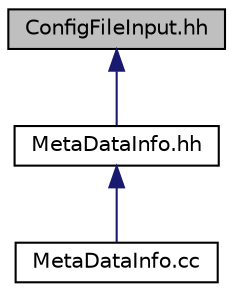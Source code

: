 digraph "ConfigFileInput.hh"
{
  edge [fontname="Helvetica",fontsize="10",labelfontname="Helvetica",labelfontsize="10"];
  node [fontname="Helvetica",fontsize="10",shape=record];
  Node1 [label="ConfigFileInput.hh",height=0.2,width=0.4,color="black", fillcolor="grey75", style="filled", fontcolor="black"];
  Node1 -> Node2 [dir="back",color="midnightblue",fontsize="10",style="solid",fontname="Helvetica"];
  Node2 [label="MetaDataInfo.hh",height=0.2,width=0.4,color="black", fillcolor="white", style="filled",URL="$_meta_data_info_8hh.html"];
  Node2 -> Node3 [dir="back",color="midnightblue",fontsize="10",style="solid",fontname="Helvetica"];
  Node3 [label="MetaDataInfo.cc",height=0.2,width=0.4,color="black", fillcolor="white", style="filled",URL="$_meta_data_info_8cc.html"];
}
